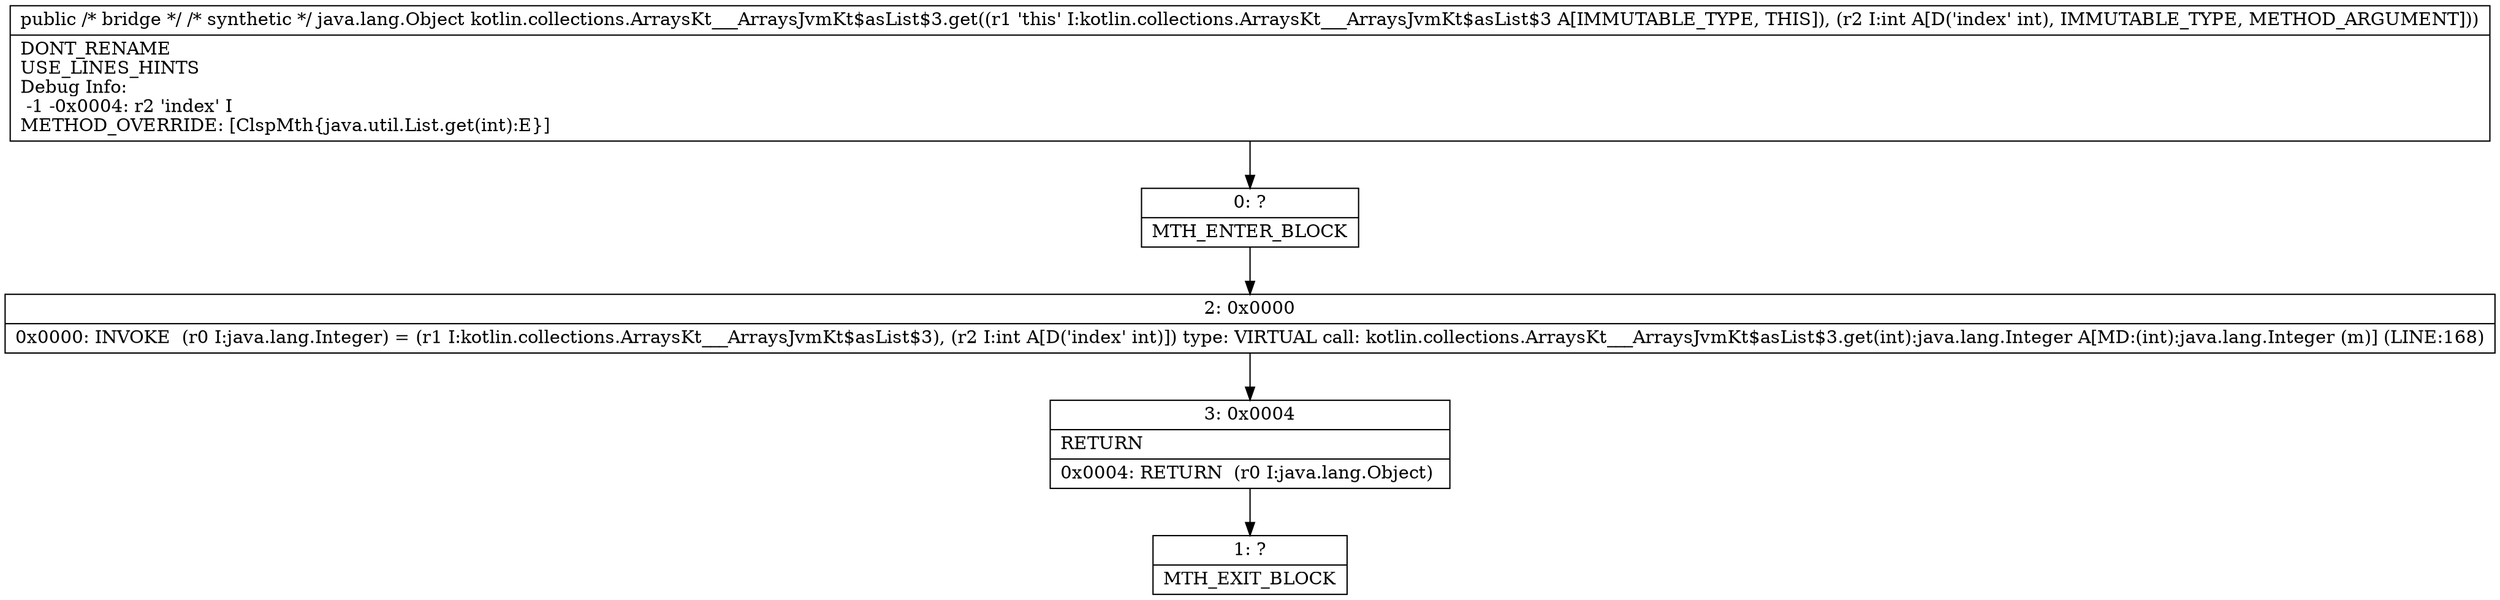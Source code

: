 digraph "CFG forkotlin.collections.ArraysKt___ArraysJvmKt$asList$3.get(I)Ljava\/lang\/Object;" {
Node_0 [shape=record,label="{0\:\ ?|MTH_ENTER_BLOCK\l}"];
Node_2 [shape=record,label="{2\:\ 0x0000|0x0000: INVOKE  (r0 I:java.lang.Integer) = (r1 I:kotlin.collections.ArraysKt___ArraysJvmKt$asList$3), (r2 I:int A[D('index' int)]) type: VIRTUAL call: kotlin.collections.ArraysKt___ArraysJvmKt$asList$3.get(int):java.lang.Integer A[MD:(int):java.lang.Integer (m)] (LINE:168)\l}"];
Node_3 [shape=record,label="{3\:\ 0x0004|RETURN\l|0x0004: RETURN  (r0 I:java.lang.Object) \l}"];
Node_1 [shape=record,label="{1\:\ ?|MTH_EXIT_BLOCK\l}"];
MethodNode[shape=record,label="{public \/* bridge *\/ \/* synthetic *\/ java.lang.Object kotlin.collections.ArraysKt___ArraysJvmKt$asList$3.get((r1 'this' I:kotlin.collections.ArraysKt___ArraysJvmKt$asList$3 A[IMMUTABLE_TYPE, THIS]), (r2 I:int A[D('index' int), IMMUTABLE_TYPE, METHOD_ARGUMENT]))  | DONT_RENAME\lUSE_LINES_HINTS\lDebug Info:\l  \-1 \-0x0004: r2 'index' I\lMETHOD_OVERRIDE: [ClspMth\{java.util.List.get(int):E\}]\l}"];
MethodNode -> Node_0;Node_0 -> Node_2;
Node_2 -> Node_3;
Node_3 -> Node_1;
}

